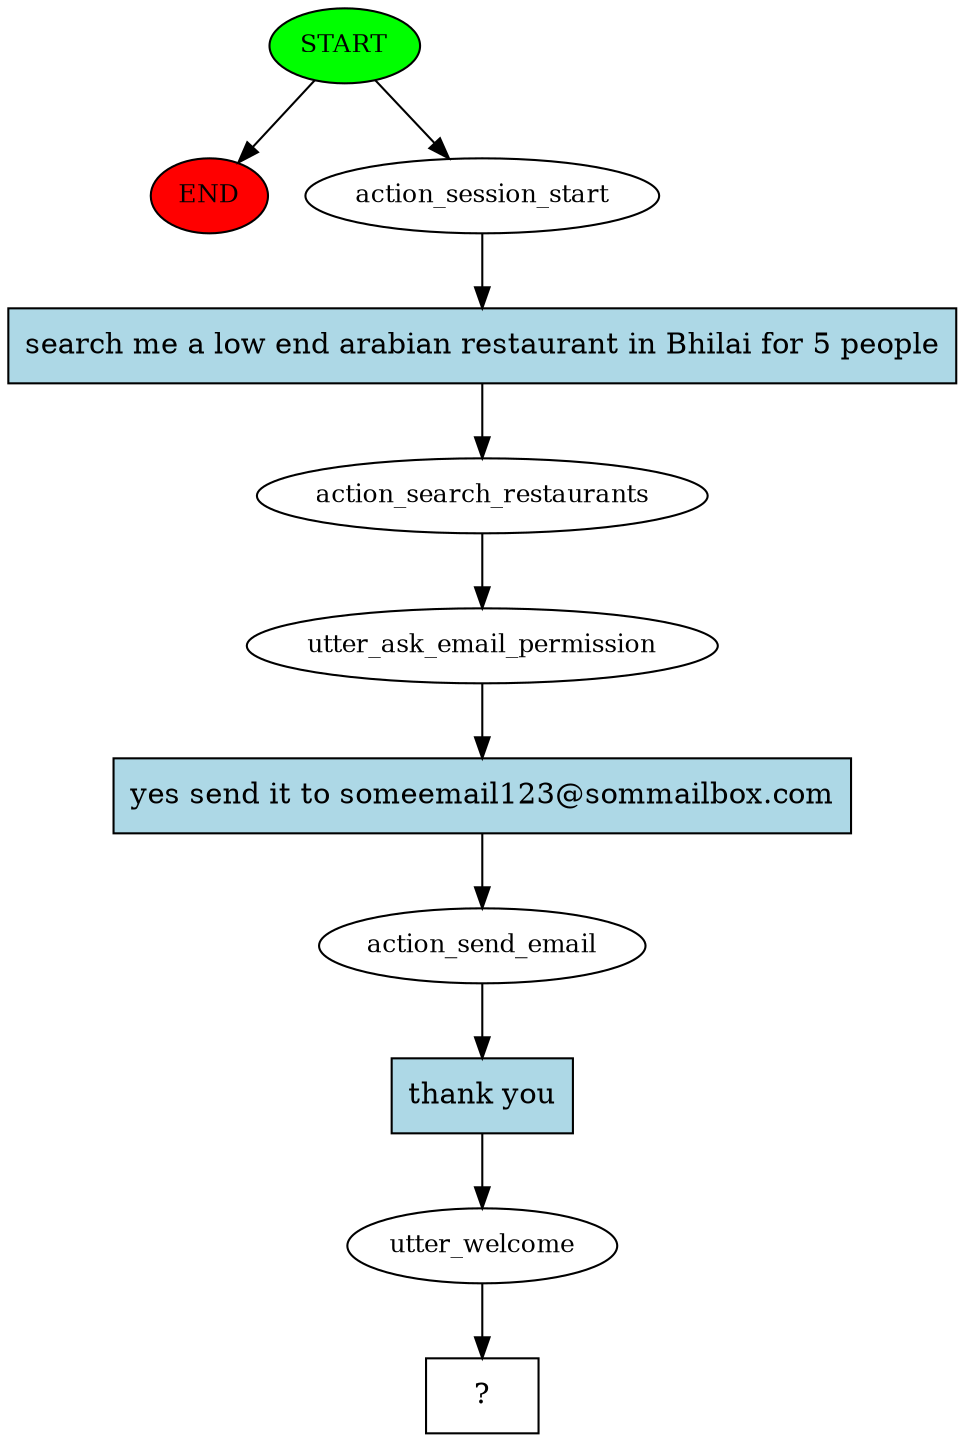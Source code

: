digraph  {
0 [class="start active", fillcolor=green, fontsize=12, label=START, style=filled];
"-1" [class=end, fillcolor=red, fontsize=12, label=END, style=filled];
1 [class=active, fontsize=12, label=action_session_start];
2 [class=active, fontsize=12, label=action_search_restaurants];
3 [class=active, fontsize=12, label=utter_ask_email_permission];
4 [class=active, fontsize=12, label=action_send_email];
5 [class=active, fontsize=12, label=utter_welcome];
6 [class="intent dashed active", label="  ?  ", shape=rect];
7 [class="intent active", fillcolor=lightblue, label="search me a low end arabian restaurant in Bhilai for 5 people", shape=rect, style=filled];
8 [class="intent active", fillcolor=lightblue, label="yes send it to someemail123@sommailbox.com", shape=rect, style=filled];
9 [class="intent active", fillcolor=lightblue, label="thank you", shape=rect, style=filled];
0 -> "-1"  [class="", key=NONE, label=""];
0 -> 1  [class=active, key=NONE, label=""];
1 -> 7  [class=active, key=0];
2 -> 3  [class=active, key=NONE, label=""];
3 -> 8  [class=active, key=0];
4 -> 9  [class=active, key=0];
5 -> 6  [class=active, key=NONE, label=""];
7 -> 2  [class=active, key=0];
8 -> 4  [class=active, key=0];
9 -> 5  [class=active, key=0];
}
